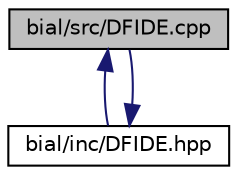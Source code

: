 digraph "bial/src/DFIDE.cpp"
{
  edge [fontname="Helvetica",fontsize="10",labelfontname="Helvetica",labelfontsize="10"];
  node [fontname="Helvetica",fontsize="10",shape=record];
  Node1 [label="bial/src/DFIDE.cpp",height=0.2,width=0.4,color="black", fillcolor="grey75", style="filled", fontcolor="black"];
  Node1 -> Node2 [dir="back",color="midnightblue",fontsize="10",style="solid",fontname="Helvetica"];
  Node2 [label="bial/inc/DFIDE.hpp",height=0.2,width=0.4,color="black", fillcolor="white", style="filled",URL="$_d_f_i_d_e_8hpp.html"];
  Node2 -> Node1 [dir="back",color="midnightblue",fontsize="10",style="solid",fontname="Helvetica"];
}

